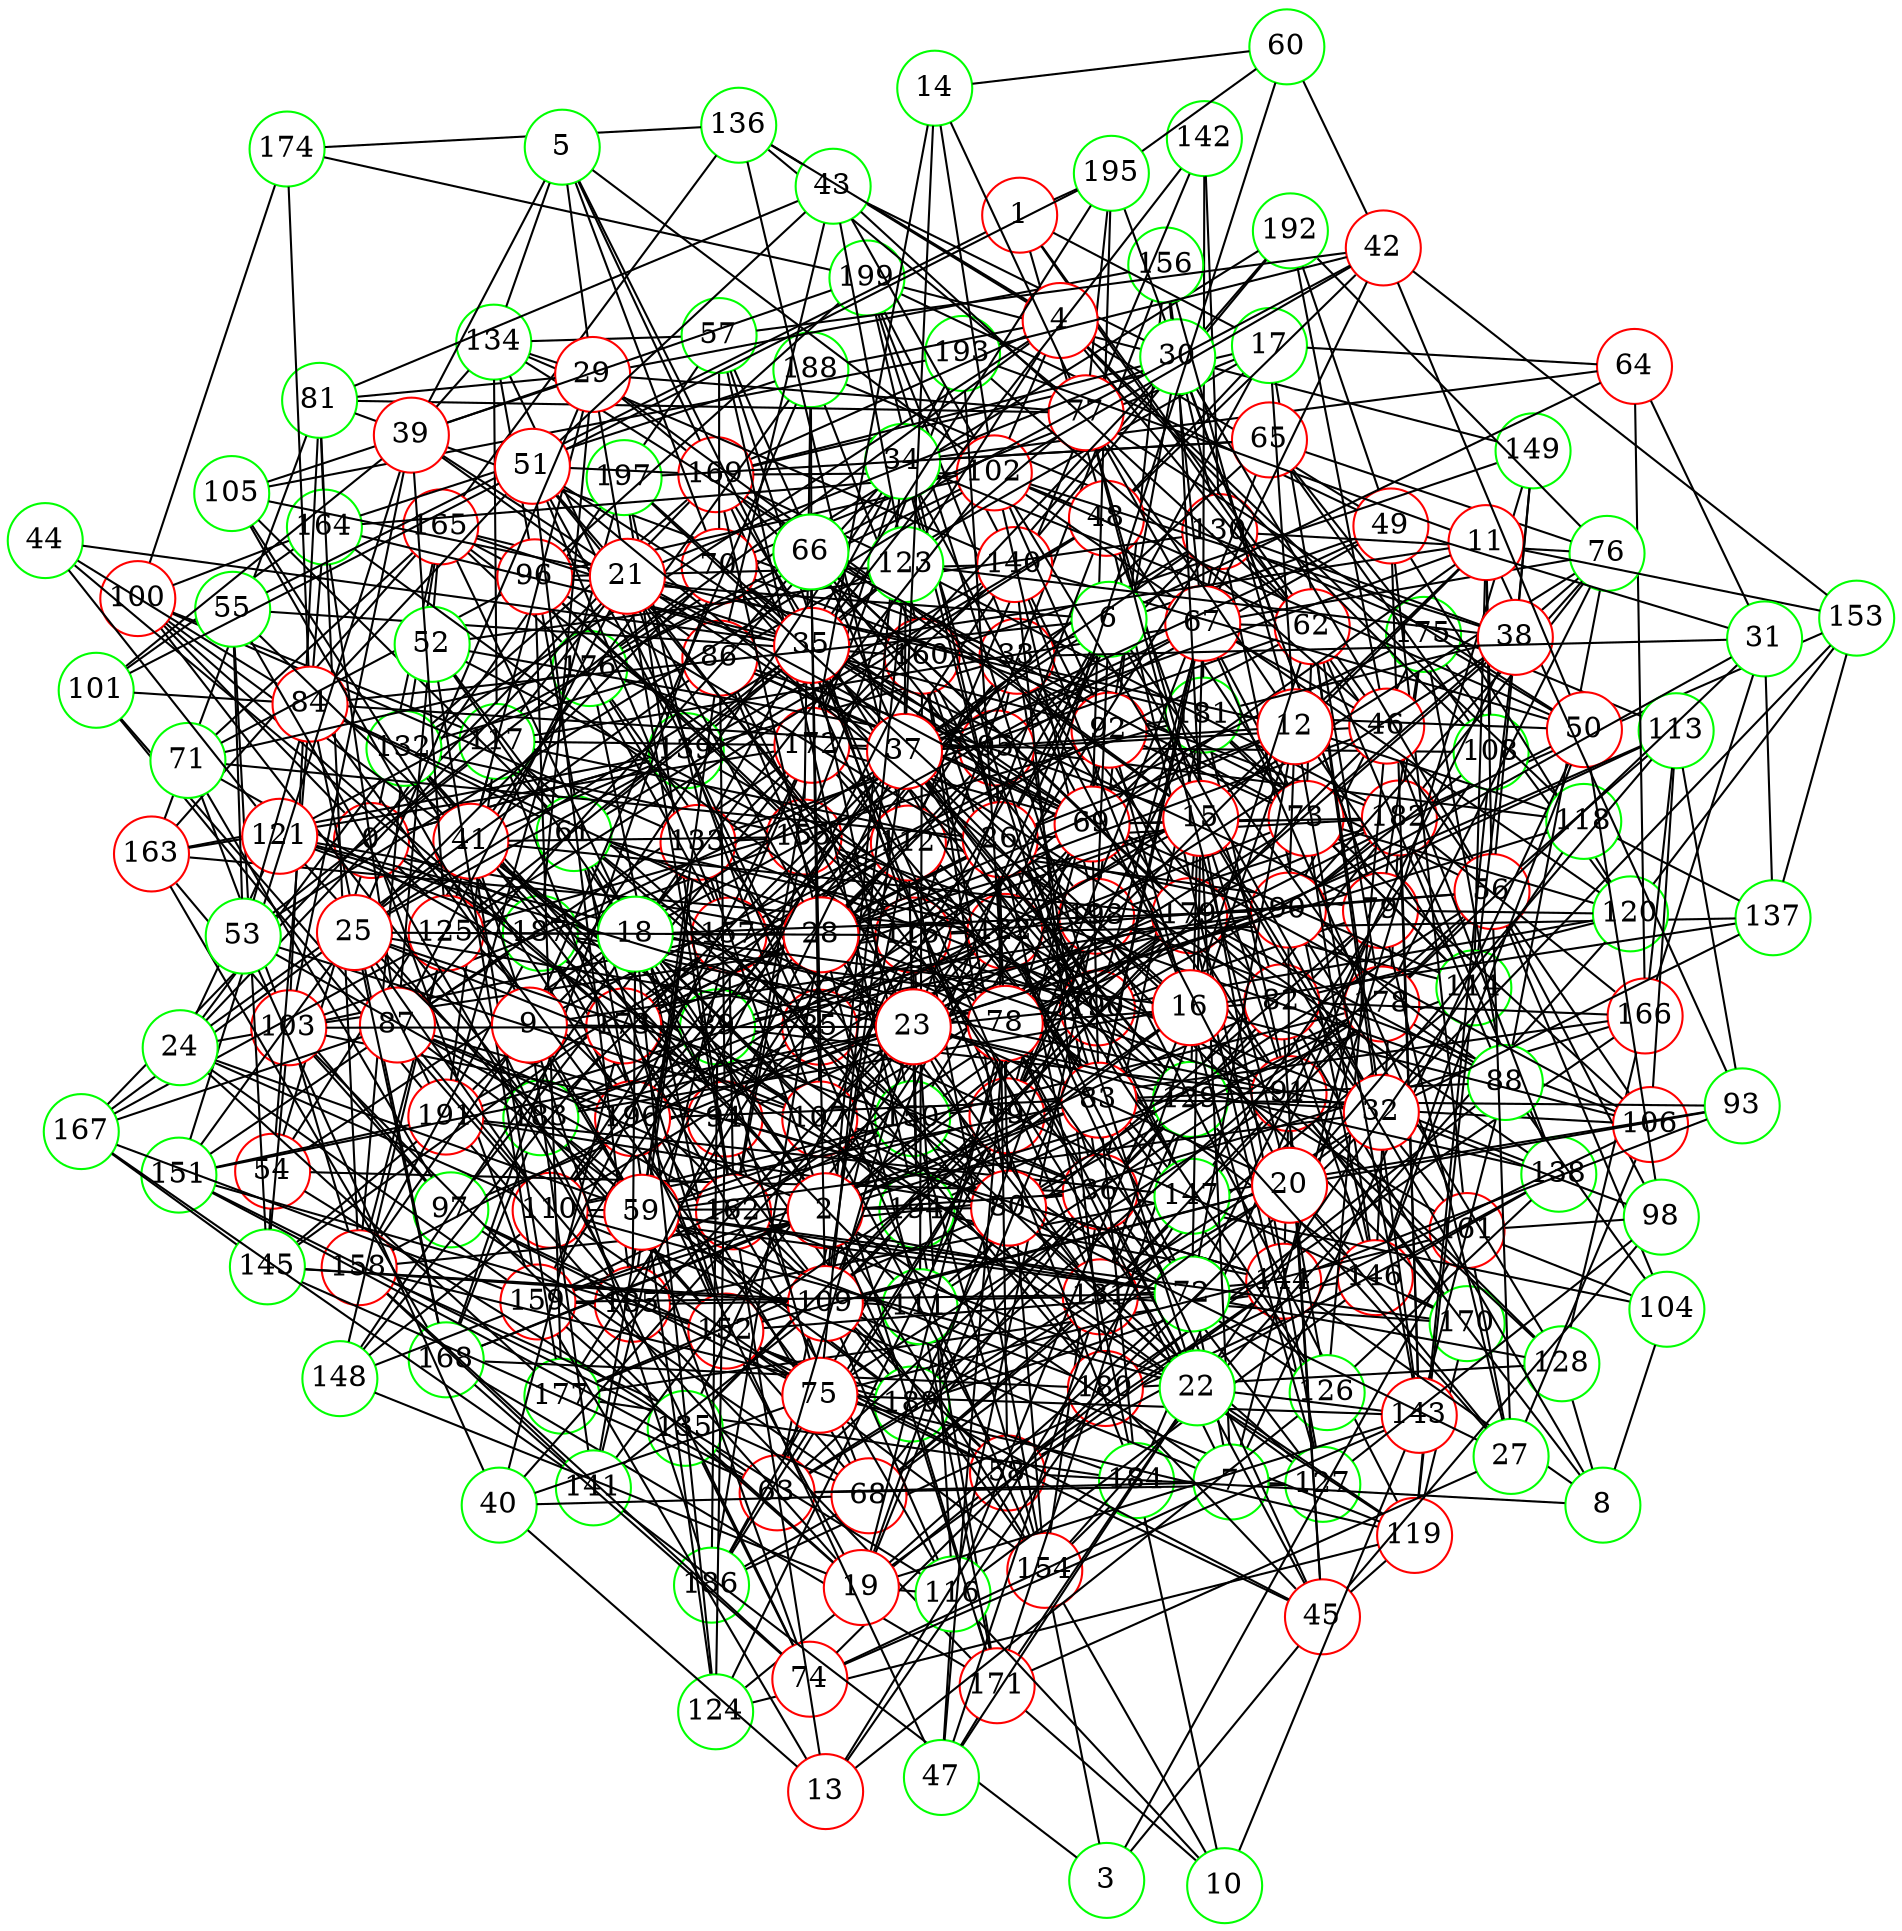 graph {
graph ["layout"="fdp"]
node ["style"="filled","fillcolor"="white","fixedsize"="true","shape"="circle"]
"0" ["color"="red"]
"33" ["color"="red"]
"161" ["color"="red"]
"130" ["color"="red"]
"146" ["color"="red"]
"170" ["color"="green"]
"177" ["color"="green"]
"184" ["color"="green"]
"185" ["color"="red"]
"182" ["color"="red"]
"198" ["color"="red"]
"186" ["color"="green"]
"194" ["color"="green"]
"142" ["color"="green"]
"181" ["color"="green"]
"36" ["color"="red"]
"160" ["color"="red"]
"192" ["color"="green"]
"188" ["color"="green"]
"68" ["color"="red"]
"97" ["color"="green"]
"163" ["color"="red"]
"165" ["color"="red"]
"176" ["color"="green"]
"180" ["color"="red"]
"168" ["color"="green"]
"183" ["color"="green"]
"189" ["color"="green"]
"171" ["color"="red"]
"172" ["color"="red"]
"193" ["color"="green"]
"191" ["color"="red"]
"197" ["color"="green"]
"103" ["color"="red"]
"135" ["color"="green"]
"151" ["color"="green"]
"152" ["color"="red"]
"154" ["color"="red"]
"187" ["color"="green"]
"190" ["color"="red"]
"199" ["color"="green"]
"145" ["color"="green"]
"167" ["color"="green"]
"169" ["color"="red"]
"157" ["color"="red"]
"162" ["color"="red"]
"179" ["color"="red"]
"173" ["color"="red"]
"175" ["color"="green"]
"115" ["color"="red"]
"116" ["color"="green"]
"122" ["color"="red"]
"137" ["color"="green"]
"153" ["color"="green"]
"155" ["color"="red"]
"156" ["color"="green"]
"158" ["color"="red"]
"114" ["color"="green"]
"129" ["color"="green"]
"131" ["color"="red"]
"144" ["color"="red"]
"149" ["color"="green"]
"178" ["color"="red"]
"119" ["color"="red"]
"124" ["color"="green"]
"196" ["color"="red"]
"94" ["color"="red"]
"132" ["color"="green"]
"104" ["color"="green"]
"107" ["color"="red"]
"127" ["color"="green"]
"79" ["color"="red"]
"112" ["color"="red"]
"136" ["color"="green"]
"174" ["color"="green"]
"126" ["color"="green"]
"150" ["color"="green"]
"166" ["color"="red"]
"159" ["color"="red"]
"138" ["color"="green"]
"195" ["color"="green"]
"120" ["color"="green"]
"111" ["color"="green"]
"82" ["color"="red"]
"54" ["color"="red"]
"164" ["color"="green"]
"89" ["color"="green"]
"100" ["color"="red"]
"117" ["color"="green"]
"134" ["color"="green"]
"140" ["color"="red"]
"133" ["color"="red"]
"148" ["color"="green"]
"90" ["color"="red"]
"128" ["color"="green"]
"108" ["color"="green"]
"147" ["color"="green"]
"113" ["color"="green"]
"91" ["color"="red"]
"139" ["color"="green"]
"63" ["color"="red"]
"99" ["color"="red"]
"110" ["color"="red"]
"49" ["color"="red"]
"95" ["color"="red"]
"101" ["color"="green"]
"118" ["color"="green"]
"143" ["color"="red"]
"81" ["color"="green"]
"56" ["color"="red"]
"98" ["color"="green"]
"106" ["color"="red"]
"80" ["color"="red"]
"86" ["color"="red"]
"85" ["color"="red"]
"57" ["color"="green"]
"70" ["color"="red"]
"58" ["color"="red"]
"88" ["color"="green"]
"1" ["color"="red"]
"48" ["color"="red"]
"102" ["color"="red"]
"73" ["color"="red"]
"92" ["color"="red"]
"96" ["color"="red"]
"61" ["color"="green"]
"84" ["color"="red"]
"105" ["color"="green"]
"125" ["color"="red"]
"17" ["color"="green"]
"64" ["color"="red"]
"26" ["color"="red"]
"34" ["color"="green"]
"65" ["color"="red"]
"76" ["color"="green"]
"83" ["color"="red"]
"93" ["color"="green"]
"69" ["color"="red"]
"141" ["color"="green"]
"87" ["color"="red"]
"109" ["color"="red"]
"62" ["color"="red"]
"67" ["color"="red"]
"77" ["color"="red"]
"71" ["color"="green"]
"55" ["color"="green"]
"46" ["color"="red"]
"2" ["color"="red"]
"7" ["color"="green"]
"50" ["color"="red"]
"78" ["color"="red"]
"121" ["color"="red"]
"72" ["color"="green"]
"74" ["color"="red"]
"15" ["color"="red"]
"28" ["color"="red"]
"29" ["color"="red"]
"41" ["color"="red"]
"30" ["color"="green"]
"43" ["color"="green"]
"51" ["color"="red"]
"52" ["color"="green"]
"3" ["color"="green"]
"45" ["color"="red"]
"4" ["color"="red"]
"123" ["color"="green"]
"5" ["color"="green"]
"35" ["color"="red"]
"44" ["color"="green"]
"39" ["color"="red"]
"6" ["color"="green"]
"32" ["color"="red"]
"59" ["color"="red"]
"37" ["color"="red"]
"8" ["color"="green"]
"9" ["color"="red"]
"10" ["color"="green"]
"11" ["color"="red"]
"12" ["color"="red"]
"21" ["color"="red"]
"24" ["color"="green"]
"13" ["color"="red"]
"40" ["color"="green"]
"53" ["color"="green"]
"75" ["color"="red"]
"14" ["color"="green"]
"60" ["color"="green"]
"16" ["color"="red"]
"18" ["color"="green"]
"19" ["color"="red"]
"20" ["color"="red"]
"27" ["color"="green"]
"22" ["color"="green"]
"47" ["color"="green"]
"23" ["color"="red"]
"38" ["color"="red"]
"25" ["color"="red"]
"31" ["color"="green"]
"42" ["color"="red"]
"66" ["color"="green"]
"0" -- "33"
"0" -- "100"
"0" -- "85"
"0" -- "117"
"0" -- "165"
"0" -- "54"
"0" -- "57"
"0" -- "58"
"0" -- "107"
"0" -- "139"
"0" -- "159"
"33" -- "161"
"33" -- "130"
"33" -- "36"
"33" -- "199"
"33" -- "110"
"33" -- "49"
"33" -- "81"
"33" -- "56"
"33" -- "89"
"33" -- "91"
"33" -- "94"
"33" -- "95"
"130" -- "146"
"130" -- "142"
"146" -- "170"
"146" -- "177"
"146" -- "182"
"146" -- "186"
"177" -- "184"
"184" -- "185"
"182" -- "198"
"186" -- "194"
"142" -- "181"
"36" -- "160"
"36" -- "68"
"36" -- "104"
"36" -- "107"
"36" -- "79"
"36" -- "82"
"36" -- "181"
"36" -- "54"
"36" -- "150"
"36" -- "182"
"36" -- "89"
"36" -- "154"
"36" -- "189"
"36" -- "158"
"36" -- "63"
"36" -- "127"
"160" -- "192"
"160" -- "188"
"68" -- "97"
"68" -- "114"
"68" -- "131"
"68" -- "183"
"68" -- "186"
"68" -- "187"
"68" -- "94"
"68" -- "158"
"97" -- "163"
"97" -- "182"
"97" -- "103"
"97" -- "172"
"163" -- "165"
"163" -- "168"
"163" -- "172"
"165" -- "176"
"165" -- "181"
"176" -- "192"
"176" -- "180"
"168" -- "180"
"168" -- "183"
"168" -- "171"
"183" -- "189"
"171" -- "194"
"171" -- "185"
"171" -- "189"
"172" -- "193"
"172" -- "176"
"172" -- "191"
"191" -- "197"
"191" -- "198"
"103" -- "135"
"103" -- "145"
"103" -- "115"
"103" -- "155"
"103" -- "157"
"103" -- "158"
"135" -- "151"
"135" -- "190"
"151" -- "152"
"151" -- "172"
"151" -- "191"
"152" -- "176"
"152" -- "177"
"152" -- "154"
"152" -- "187"
"154" -- "184"
"187" -- "190"
"190" -- "199"
"145" -- "167"
"145" -- "157"
"145" -- "191"
"167" -- "169"
"157" -- "162"
"157" -- "197"
"157" -- "198"
"157" -- "172"
"157" -- "173"
"157" -- "180"
"162" -- "179"
"162" -- "197"
"162" -- "172"
"179" -- "181"
"173" -- "175"
"175" -- "182"
"115" -- "194"
"115" -- "135"
"115" -- "146"
"115" -- "116"
"115" -- "122"
"115" -- "156"
"116" -- "146"
"116" -- "198"
"116" -- "173"
"122" -- "163"
"122" -- "137"
"122" -- "155"
"137" -- "153"
"153" -- "182"
"155" -- "161"
"155" -- "162"
"155" -- "188"
"156" -- "198"
"158" -- "187"
"158" -- "189"
"114" -- "129"
"114" -- "146"
"114" -- "179"
"114" -- "181"
"114" -- "119"
"129" -- "131"
"129" -- "165"
"129" -- "171"
"129" -- "172"
"131" -- "170"
"131" -- "173"
"131" -- "144"
"131" -- "178"
"131" -- "185"
"144" -- "194"
"144" -- "149"
"144" -- "189"
"149" -- "160"
"149" -- "199"
"178" -- "194"
"119" -- "194"
"119" -- "198"
"119" -- "170"
"119" -- "124"
"124" -- "196"
"94" -- "144"
"94" -- "179"
"94" -- "132"
"94" -- "103"
"94" -- "154"
"94" -- "124"
"132" -- "165"
"132" -- "169"
"132" -- "155"
"132" -- "189"
"132" -- "158"
"104" -- "161"
"107" -- "171"
"107" -- "177"
"107" -- "127"
"127" -- "179"
"127" -- "184"
"79" -- "112"
"79" -- "195"
"79" -- "120"
"79" -- "184"
"79" -- "190"
"79" -- "111"
"79" -- "175"
"112" -- "177"
"112" -- "194"
"112" -- "196"
"112" -- "136"
"112" -- "154"
"112" -- "173"
"112" -- "126"
"112" -- "142"
"112" -- "191"
"136" -- "165"
"136" -- "174"
"174" -- "199"
"126" -- "150"
"126" -- "138"
"150" -- "179"
"150" -- "166"
"150" -- "154"
"150" -- "159"
"166" -- "180"
"166" -- "182"
"159" -- "167"
"159" -- "172"
"159" -- "185"
"138" -- "146"
"138" -- "179"
"138" -- "182"
"120" -- "153"
"120" -- "154"
"120" -- "190"
"120" -- "175"
"111" -- "160"
"111" -- "145"
"111" -- "178"
"111" -- "171"
"82" -- "146"
"82" -- "166"
"82" -- "120"
"82" -- "170"
"54" -- "176"
"54" -- "145"
"54" -- "116"
"54" -- "164"
"164" -- "188"
"89" -- "100"
"89" -- "183"
"89" -- "90"
"89" -- "122"
"89" -- "186"
"89" -- "91"
"100" -- "164"
"100" -- "117"
"100" -- "133"
"100" -- "183"
"100" -- "173"
"100" -- "174"
"117" -- "134"
"117" -- "150"
"117" -- "152"
"117" -- "172"
"117" -- "158"
"117" -- "191"
"134" -- "196"
"134" -- "140"
"140" -- "192"
"140" -- "179"
"140" -- "180"
"140" -- "199"
"140" -- "172"
"140" -- "159"
"133" -- "176"
"133" -- "193"
"133" -- "148"
"133" -- "185"
"133" -- "138"
"133" -- "155"
"148" -- "173"
"148" -- "159"
"90" -- "128"
"90" -- "108"
"90" -- "175"
"90" -- "113"
"90" -- "117"
"90" -- "182"
"90" -- "91"
"128" -- "162"
"128" -- "180"
"128" -- "166"
"108" -- "147"
"108" -- "119"
"108" -- "172"
"147" -- "160"
"147" -- "185"
"147" -- "172"
"147" -- "191"
"113" -- "166"
"113" -- "188"
"91" -- "128"
"91" -- "131"
"91" -- "170"
"91" -- "139"
"91" -- "144"
"91" -- "178"
"91" -- "181"
"139" -- "163"
"139" -- "154"
"139" -- "140"
"63" -- "112"
"63" -- "145"
"63" -- "99"
"63" -- "135"
"63" -- "151"
"63" -- "127"
"99" -- "160"
"99" -- "181"
"99" -- "198"
"99" -- "169"
"99" -- "154"
"99" -- "186"
"99" -- "124"
"110" -- "178"
"110" -- "148"
"110" -- "122"
"110" -- "157"
"49" -- "192"
"49" -- "161"
"49" -- "199"
"49" -- "120"
"49" -- "136"
"49" -- "95"
"49" -- "143"
"95" -- "101"
"95" -- "118"
"95" -- "169"
"101" -- "164"
"101" -- "110"
"101" -- "191"
"118" -- "137"
"143" -- "182"
"81" -- "163"
"81" -- "164"
"81" -- "103"
"81" -- "158"
"56" -- "98"
"56" -- "104"
"56" -- "106"
"56" -- "80"
"56" -- "113"
"56" -- "178"
"56" -- "115"
"56" -- "179"
"56" -- "149"
"56" -- "189"
"98" -- "161"
"98" -- "127"
"106" -- "113"
"106" -- "129"
"106" -- "180"
"106" -- "181"
"106" -- "198"
"80" -- "160"
"80" -- "166"
"80" -- "110"
"80" -- "177"
"80" -- "178"
"80" -- "86"
"80" -- "89"
"80" -- "189"
"80" -- "95"
"80" -- "127"
"80" -- "191"
"86" -- "132"
"86" -- "114"
"86" -- "150"
"86" -- "94"
"85" -- "112"
"85" -- "179"
"85" -- "181"
"85" -- "134"
"85" -- "170"
"85" -- "158"
"57" -- "194"
"57" -- "115"
"57" -- "70"
"57" -- "134"
"70" -- "179"
"70" -- "182"
"70" -- "168"
"70" -- "190"
"58" -- "144"
"58" -- "97"
"58" -- "162"
"58" -- "88"
"58" -- "152"
"58" -- "138"
"58" -- "107"
"58" -- "124"
"58" -- "95"
"88" -- "178"
"88" -- "179"
"88" -- "196"
"88" -- "104"
"88" -- "90"
"88" -- "155"
"88" -- "143"
"88" -- "175"
"1" -- "48"
"1" -- "17"
"1" -- "195"
"1" -- "55"
"1" -- "56"
"1" -- "46"
"48" -- "144"
"48" -- "82"
"48" -- "102"
"48" -- "73"
"48" -- "61"
"48" -- "125"
"102" -- "164"
"102" -- "198"
"102" -- "169"
"102" -- "176"
"102" -- "120"
"73" -- "114"
"73" -- "146"
"73" -- "183"
"73" -- "120"
"73" -- "107"
"73" -- "92"
"92" -- "96"
"92" -- "99"
"92" -- "181"
"92" -- "102"
"92" -- "134"
"92" -- "111"
"92" -- "127"
"96" -- "177"
"96" -- "115"
"96" -- "165"
"96" -- "102"
"96" -- "198"
"96" -- "199"
"96" -- "155"
"96" -- "140"
"96" -- "157"
"61" -- "80"
"61" -- "84"
"61" -- "85"
"61" -- "152"
"61" -- "105"
"61" -- "122"
"61" -- "94"
"61" -- "190"
"84" -- "168"
"84" -- "174"
"105" -- "193"
"105" -- "196"
"125" -- "148"
"125" -- "181"
"125" -- "167"
"17" -- "48"
"17" -- "64"
"17" -- "178"
"17" -- "70"
"17" -- "86"
"17" -- "169"
"17" -- "26"
"64" -- "166"
"26" -- "128"
"26" -- "34"
"26" -- "147"
"26" -- "182"
"26" -- "71"
"26" -- "199"
"26" -- "184"
"26" -- "173"
"26" -- "94"
"34" -- "64"
"34" -- "65"
"34" -- "83"
"34" -- "69"
"34" -- "87"
"34" -- "172"
"34" -- "109"
"34" -- "62"
"65" -- "99"
"65" -- "197"
"65" -- "76"
"65" -- "108"
"65" -- "157"
"65" -- "175"
"76" -- "192"
"76" -- "130"
"76" -- "178"
"76" -- "179"
"76" -- "182"
"76" -- "88"
"76" -- "90"
"76" -- "122"
"83" -- "130"
"83" -- "168"
"83" -- "184"
"83" -- "169"
"83" -- "93"
"83" -- "110"
"83" -- "159"
"93" -- "144"
"93" -- "113"
"93" -- "147"
"69" -- "162"
"69" -- "195"
"69" -- "196"
"69" -- "70"
"69" -- "73"
"69" -- "106"
"69" -- "172"
"69" -- "141"
"69" -- "83"
"69" -- "181"
"69" -- "86"
"69" -- "150"
"69" -- "182"
"69" -- "91"
"141" -- "167"
"141" -- "157"
"141" -- "158"
"87" -- "144"
"87" -- "164"
"87" -- "196"
"87" -- "165"
"87" -- "167"
"87" -- "185"
"87" -- "187"
"87" -- "189"
"109" -- "145"
"109" -- "194"
"109" -- "115"
"109" -- "179"
"109" -- "116"
"109" -- "119"
"109" -- "141"
"62" -- "130"
"62" -- "67"
"62" -- "133"
"62" -- "88"
"62" -- "73"
"62" -- "157"
"62" -- "143"
"67" -- "129"
"67" -- "161"
"67" -- "73"
"67" -- "76"
"67" -- "77"
"67" -- "83"
"67" -- "117"
"67" -- "181"
"67" -- "187"
"67" -- "156"
"67" -- "190"
"77" -- "81"
"77" -- "114"
"77" -- "195"
"77" -- "136"
"77" -- "139"
"71" -- "96"
"71" -- "176"
"71" -- "97"
"71" -- "165"
"71" -- "103"
"71" -- "107"
"55" -- "160"
"55" -- "145"
"55" -- "185"
"46" -- "192"
"46" -- "193"
"46" -- "67"
"46" -- "135"
"46" -- "138"
"46" -- "126"
"46" -- "95"
"2" -- "129"
"2" -- "36"
"2" -- "132"
"2" -- "133"
"2" -- "7"
"2" -- "168"
"2" -- "82"
"2" -- "179"
"2" -- "52"
"2" -- "87"
"2" -- "122"
"2" -- "154"
"2" -- "61"
"2" -- "189"
"2" -- "190"
"2" -- "159"
"7" -- "50"
"7" -- "72"
"7" -- "74"
"7" -- "78"
"7" -- "110"
"7" -- "15"
"7" -- "63"
"7" -- "79"
"50" -- "98"
"50" -- "146"
"50" -- "181"
"50" -- "102"
"50" -- "140"
"50" -- "77"
"50" -- "78"
"50" -- "175"
"78" -- "193"
"78" -- "99"
"78" -- "164"
"78" -- "198"
"78" -- "113"
"78" -- "82"
"78" -- "84"
"78" -- "121"
"121" -- "152"
"121" -- "187"
"72" -- "152"
"72" -- "122"
"72" -- "78"
"72" -- "110"
"72" -- "159"
"74" -- "135"
"74" -- "168"
"74" -- "125"
"74" -- "158"
"74" -- "143"
"15" -- "72"
"15" -- "169"
"15" -- "77"
"15" -- "173"
"15" -- "85"
"15" -- "86"
"15" -- "91"
"15" -- "28"
"15" -- "29"
"15" -- "30"
"15" -- "127"
"28" -- "130"
"28" -- "131"
"28" -- "169"
"28" -- "46"
"28" -- "111"
"28" -- "121"
"28" -- "186"
"28" -- "91"
"28" -- "125"
"28" -- "95"
"29" -- "81"
"29" -- "162"
"29" -- "134"
"29" -- "41"
"29" -- "105"
"29" -- "169"
"29" -- "187"
"29" -- "156"
"29" -- "77"
"41" -- "177"
"41" -- "194"
"41" -- "179"
"41" -- "55"
"41" -- "167"
"41" -- "89"
"41" -- "139"
"41" -- "155"
"41" -- "188"
"41" -- "111"
"30" -- "130"
"30" -- "56"
"30" -- "169"
"30" -- "43"
"30" -- "92"
"30" -- "156"
"30" -- "172"
"30" -- "79"
"43" -- "160"
"43" -- "81"
"43" -- "51"
"43" -- "86"
"43" -- "102"
"43" -- "62"
"51" -- "115"
"51" -- "195"
"51" -- "84"
"51" -- "101"
"51" -- "169"
"51" -- "185"
"51" -- "139"
"51" -- "157"
"52" -- "130"
"52" -- "155"
"52" -- "61"
"52" -- "95"
"52" -- "159"
"3" -- "161"
"3" -- "154"
"3" -- "45"
"3" -- "141"
"45" -- "82"
"45" -- "98"
"45" -- "180"
"45" -- "119"
"45" -- "152"
"45" -- "122"
"45" -- "91"
"45" -- "189"
"45" -- "78"
"4" -- "176"
"4" -- "132"
"4" -- "102"
"4" -- "118"
"4" -- "136"
"4" -- "169"
"4" -- "123"
"4" -- "108"
"4" -- "188"
"4" -- "62"
"123" -- "182"
"123" -- "169"
"123" -- "155"
"123" -- "125"
"5" -- "35"
"5" -- "70"
"5" -- "102"
"5" -- "134"
"5" -- "39"
"5" -- "169"
"5" -- "29"
"35" -- "129"
"35" -- "131"
"35" -- "195"
"35" -- "164"
"35" -- "69"
"35" -- "165"
"35" -- "197"
"35" -- "44"
"35" -- "142"
"35" -- "79"
"35" -- "51"
"35" -- "150"
"35" -- "184"
"35" -- "188"
"35" -- "61"
"35" -- "95"
"44" -- "84"
"44" -- "121"
"44" -- "173"
"39" -- "82"
"39" -- "101"
"39" -- "86"
"39" -- "134"
"39" -- "103"
"39" -- "151"
"39" -- "199"
"39" -- "125"
"6" -- "32"
"6" -- "64"
"6" -- "96"
"6" -- "178"
"6" -- "84"
"6" -- "37"
"6" -- "198"
"6" -- "26"
"6" -- "107"
"6" -- "109"
"32" -- "98"
"32" -- "68"
"32" -- "102"
"32" -- "137"
"32" -- "153"
"32" -- "74"
"32" -- "59"
"32" -- "187"
"32" -- "62"
"32" -- "63"
"59" -- "160"
"59" -- "99"
"59" -- "133"
"59" -- "72"
"59" -- "105"
"59" -- "74"
"59" -- "170"
"59" -- "141"
"59" -- "180"
"59" -- "86"
"59" -- "150"
"37" -- "129"
"37" -- "130"
"37" -- "170"
"37" -- "172"
"37" -- "109"
"37" -- "110"
"37" -- "49"
"37" -- "54"
"37" -- "183"
"37" -- "57"
"37" -- "185"
"37" -- "123"
"37" -- "126"
"37" -- "190"
"8" -- "128"
"8" -- "144"
"8" -- "104"
"8" -- "58"
"8" -- "91"
"8" -- "15"
"9" -- "34"
"9" -- "41"
"9" -- "89"
"9" -- "90"
"9" -- "186"
"9" -- "59"
"9" -- "92"
"9" -- "188"
"9" -- "141"
"9" -- "158"
"10" -- "116"
"10" -- "184"
"10" -- "154"
"10" -- "171"
"10" -- "143"
"11" -- "193"
"11" -- "114"
"11" -- "35"
"11" -- "37"
"11" -- "69"
"11" -- "56"
"11" -- "153"
"11" -- "108"
"11" -- "93"
"11" -- "78"
"11" -- "15"
"12" -- "17"
"12" -- "131"
"12" -- "21"
"12" -- "37"
"12" -- "118"
"12" -- "72"
"12" -- "26"
"12" -- "90"
"12" -- "28"
"12" -- "156"
"12" -- "143"
"21" -- "51"
"21" -- "36"
"21" -- "69"
"21" -- "117"
"21" -- "87"
"21" -- "24"
"21" -- "105"
"21" -- "107"
"21" -- "28"
"21" -- "30"
"24" -- "177"
"24" -- "132"
"24" -- "86"
"24" -- "103"
"24" -- "121"
"24" -- "59"
"24" -- "110"
"24" -- "159"
"13" -- "162"
"13" -- "147"
"13" -- "180"
"13" -- "40"
"13" -- "126"
"13" -- "159"
"40" -- "68"
"40" -- "53"
"40" -- "122"
"40" -- "75"
"40" -- "173"
"53" -- "162"
"53" -- "84"
"53" -- "70"
"53" -- "102"
"53" -- "55"
"53" -- "107"
"75" -- "97"
"75" -- "161"
"75" -- "84"
"75" -- "119"
"75" -- "89"
"75" -- "186"
"75" -- "91"
"75" -- "123"
"75" -- "110"
"75" -- "143"
"14" -- "37"
"14" -- "102"
"14" -- "60"
"14" -- "172"
"14" -- "77"
"60" -- "195"
"60" -- "122"
"16" -- "18"
"16" -- "194"
"16" -- "51"
"16" -- "116"
"16" -- "197"
"16" -- "183"
"16" -- "152"
"16" -- "137"
"16" -- "106"
"16" -- "140"
"16" -- "62"
"18" -- "194"
"18" -- "67"
"18" -- "165"
"18" -- "102"
"18" -- "185"
"18" -- "90"
"18" -- "107"
"18" -- "124"
"18" -- "94"
"19" -- "144"
"19" -- "116"
"19" -- "148"
"19" -- "198"
"19" -- "135"
"19" -- "72"
"19" -- "152"
"19" -- "78"
"19" -- "190"
"19" -- "143"
"19" -- "159"
"19" -- "191"
"20" -- "33"
"20" -- "113"
"20" -- "146"
"20" -- "152"
"20" -- "27"
"20" -- "77"
"20" -- "93"
"20" -- "109"
"20" -- "157"
"20" -- "126"
"20" -- "63"
"27" -- "129"
"27" -- "161"
"27" -- "56"
"27" -- "106"
"27" -- "107"
"27" -- "171"
"27" -- "79"
"22" -- "162"
"22" -- "115"
"22" -- "131"
"22" -- "36"
"22" -- "85"
"22" -- "118"
"22" -- "119"
"22" -- "171"
"22" -- "110"
"22" -- "47"
"22" -- "95"
"22" -- "143"
"47" -- "131"
"47" -- "116"
"47" -- "196"
"47" -- "171"
"47" -- "78"
"23" -- "129"
"23" -- "130"
"23" -- "131"
"23" -- "196"
"23" -- "38"
"23" -- "103"
"23" -- "138"
"23" -- "107"
"23" -- "48"
"23" -- "118"
"23" -- "151"
"23" -- "183"
"23" -- "25"
"23" -- "121"
"23" -- "90"
"23" -- "190"
"23" -- "63"
"38" -- "114"
"38" -- "130"
"38" -- "149"
"38" -- "181"
"38" -- "102"
"38" -- "72"
"38" -- "73"
"38" -- "123"
"25" -- "35"
"25" -- "70"
"25" -- "168"
"25" -- "107"
"25" -- "139"
"25" -- "110"
"25" -- "115"
"25" -- "150"
"25" -- "151"
"25" -- "59"
"25" -- "29"
"25" -- "191"
"31" -- "64"
"31" -- "33"
"31" -- "49"
"31" -- "178"
"31" -- "166"
"31" -- "137"
"31" -- "190"
"42" -- "48"
"42" -- "193"
"42" -- "50"
"42" -- "66"
"42" -- "67"
"42" -- "102"
"42" -- "57"
"42" -- "153"
"42" -- "60"
"66" -- "82"
"66" -- "179"
"66" -- "86"
"66" -- "198"
"66" -- "73"
"66" -- "121"
"66" -- "107"
"66" -- "109"
}